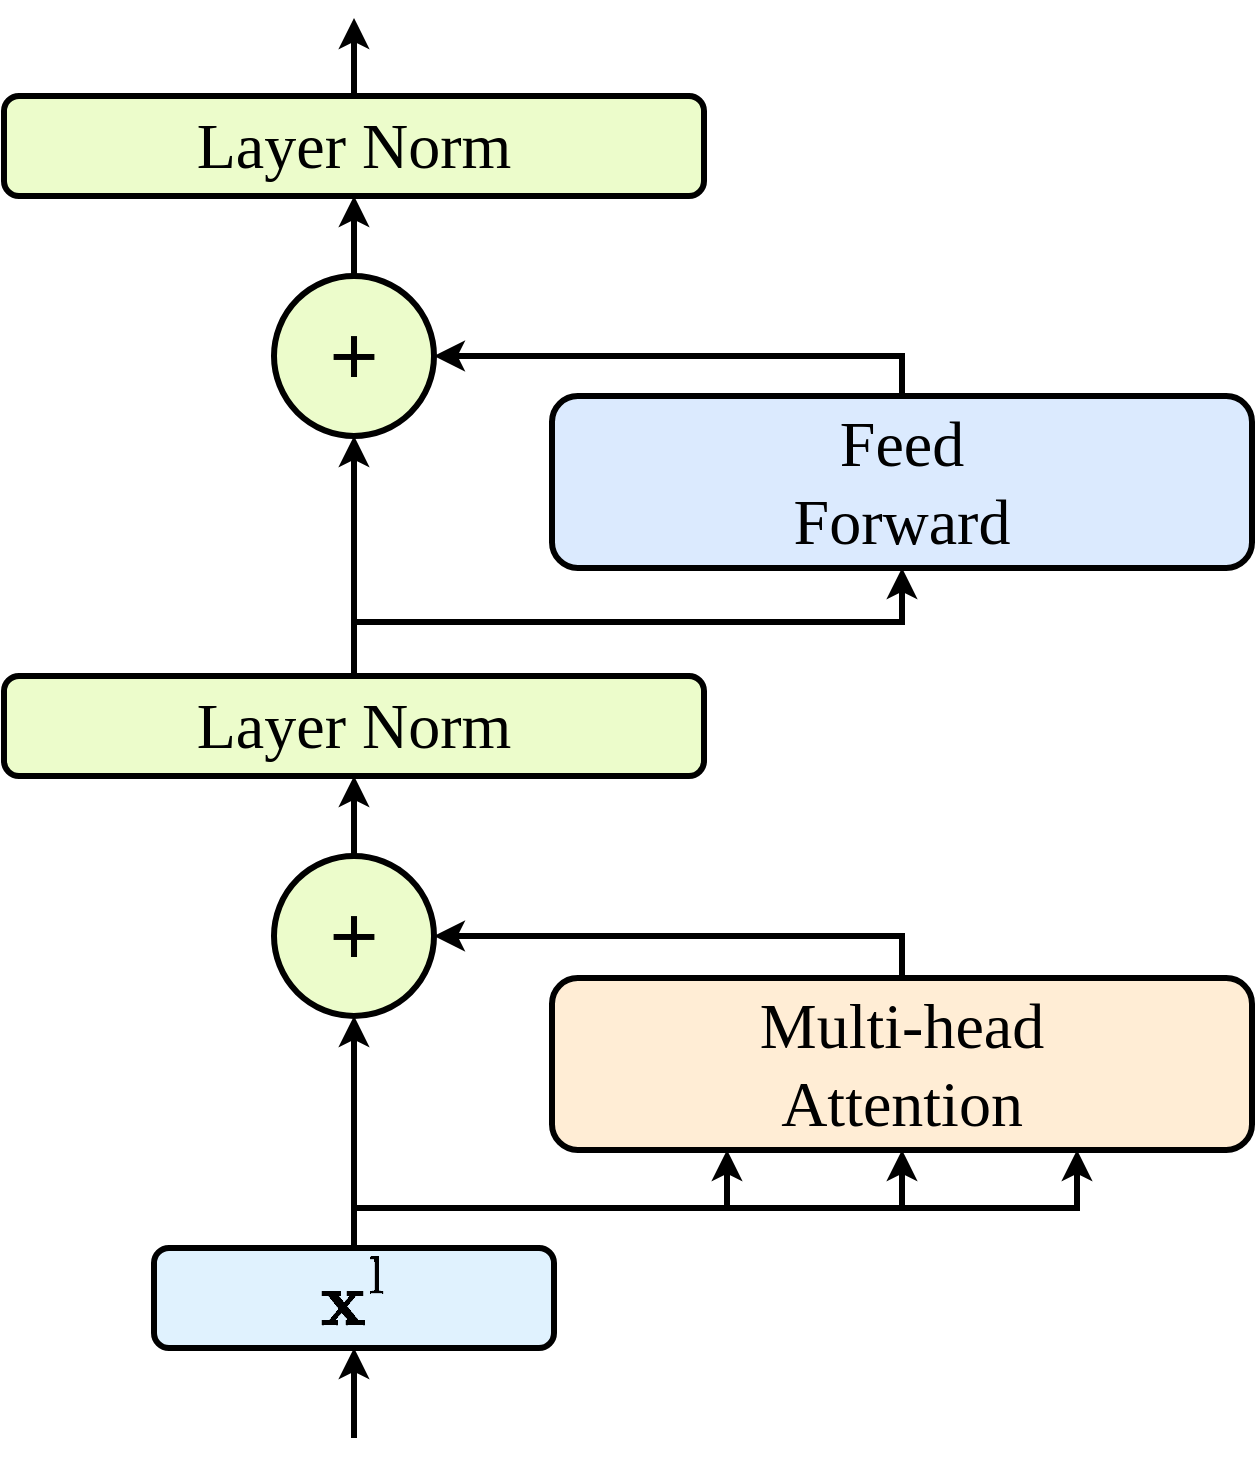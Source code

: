 <mxfile version="21.2.8" type="device">
  <diagram name="Page-1" id="7wAwsUHvS3ezFmTmshoR">
    <mxGraphModel dx="1140" dy="743" grid="1" gridSize="10" guides="1" tooltips="1" connect="1" arrows="1" fold="1" page="1" pageScale="1" pageWidth="730" pageHeight="730" math="1" shadow="0">
      <root>
        <mxCell id="0" />
        <mxCell id="1" parent="0" />
        <mxCell id="I-xw21H332mC9JsBjaV8-10" style="edgeStyle=orthogonalEdgeStyle;rounded=0;orthogonalLoop=1;jettySize=auto;html=1;exitX=0.5;exitY=1;exitDx=0;exitDy=0;startArrow=classic;startFill=1;endArrow=none;endFill=0;strokeWidth=3;" parent="1" source="I-xw21H332mC9JsBjaV8-5" edge="1">
          <mxGeometry relative="1" as="geometry">
            <mxPoint x="228" y="720" as="targetPoint" />
            <mxPoint x="184" y="611" as="sourcePoint" />
            <Array as="points">
              <mxPoint x="228" y="720" />
            </Array>
          </mxGeometry>
        </mxCell>
        <mxCell id="I-xw21H332mC9JsBjaV8-5" value="$$\mathbf{x}^{\text{l}}$$" style="rounded=1;whiteSpace=wrap;html=1;strokeWidth=3;fillColor=#e0f2fe;fontSize=32;" parent="1" vertex="1">
          <mxGeometry x="128" y="625" width="200" height="50" as="geometry" />
        </mxCell>
        <mxCell id="I-xw21H332mC9JsBjaV8-8" value="" style="edgeStyle=orthogonalEdgeStyle;rounded=0;orthogonalLoop=1;jettySize=auto;html=1;exitX=0.5;exitY=0;exitDx=0;exitDy=0;entryX=0.5;entryY=1;entryDx=0;entryDy=0;strokeWidth=3;fontSize=32;labelBackgroundColor=default;spacing=-7;" parent="1" source="I-xw21H332mC9JsBjaV8-5" target="I-xw21H332mC9JsBjaV8-7" edge="1">
          <mxGeometry x="-0.002" relative="1" as="geometry">
            <mxPoint as="offset" />
            <Array as="points">
              <mxPoint x="228" y="605" />
              <mxPoint x="502" y="605" />
            </Array>
          </mxGeometry>
        </mxCell>
        <mxCell id="0mcqwT4ySGAk8G1d19O_-2" value="" style="edgeStyle=orthogonalEdgeStyle;rounded=0;orthogonalLoop=1;jettySize=auto;html=1;exitX=0.5;exitY=0;exitDx=0;exitDy=0;entryX=0.25;entryY=1;entryDx=0;entryDy=0;strokeWidth=3;fontSize=32;labelBackgroundColor=default;spacing=-7;" parent="1" source="I-xw21H332mC9JsBjaV8-5" target="I-xw21H332mC9JsBjaV8-7" edge="1">
          <mxGeometry x="-0.002" relative="1" as="geometry">
            <mxPoint as="offset" />
            <mxPoint x="192" y="619" as="sourcePoint" />
            <mxPoint x="549" y="551" as="targetPoint" />
            <Array as="points">
              <mxPoint x="228" y="605" />
              <mxPoint x="415" y="605" />
            </Array>
          </mxGeometry>
        </mxCell>
        <mxCell id="0mcqwT4ySGAk8G1d19O_-3" value="" style="edgeStyle=orthogonalEdgeStyle;rounded=0;orthogonalLoop=1;jettySize=auto;html=1;exitX=0.5;exitY=0;exitDx=0;exitDy=0;entryX=0.75;entryY=1;entryDx=0;entryDy=0;strokeWidth=3;fontSize=32;labelBackgroundColor=default;spacing=-7;" parent="1" source="I-xw21H332mC9JsBjaV8-5" target="I-xw21H332mC9JsBjaV8-7" edge="1">
          <mxGeometry x="-0.002" relative="1" as="geometry">
            <mxPoint as="offset" />
            <mxPoint x="192" y="619" as="sourcePoint" />
            <mxPoint x="462" y="551" as="targetPoint" />
            <Array as="points">
              <mxPoint x="228" y="605" />
              <mxPoint x="590" y="605" />
            </Array>
          </mxGeometry>
        </mxCell>
        <mxCell id="0mcqwT4ySGAk8G1d19O_-16" value="+" style="ellipse;whiteSpace=wrap;html=1;aspect=fixed;fontSize=42;fillColor=#ECFCCB;strokeWidth=3;fontStyle=0" parent="1" vertex="1">
          <mxGeometry x="188" y="429" width="80" height="80" as="geometry" />
        </mxCell>
        <mxCell id="0mcqwT4ySGAk8G1d19O_-18" style="edgeStyle=orthogonalEdgeStyle;rounded=0;orthogonalLoop=1;jettySize=auto;html=1;exitX=0.5;exitY=0;exitDx=0;exitDy=0;entryX=0.5;entryY=1;entryDx=0;entryDy=0;strokeWidth=3;" parent="1" source="I-xw21H332mC9JsBjaV8-5" target="0mcqwT4ySGAk8G1d19O_-16" edge="1">
          <mxGeometry relative="1" as="geometry" />
        </mxCell>
        <mxCell id="0mcqwT4ySGAk8G1d19O_-20" value="+" style="ellipse;whiteSpace=wrap;html=1;aspect=fixed;fontSize=42;fillColor=#ECFCCB;strokeWidth=3;" parent="1" vertex="1">
          <mxGeometry x="188" y="139" width="80" height="80" as="geometry" />
        </mxCell>
        <mxCell id="U5t_vyJuPKw27BeW5wUO-1" style="edgeStyle=orthogonalEdgeStyle;rounded=0;orthogonalLoop=1;jettySize=auto;html=1;exitX=0.5;exitY=0;exitDx=0;exitDy=0;strokeWidth=3;" edge="1" parent="1" source="I-xw21H332mC9JsBjaV8-7" target="0mcqwT4ySGAk8G1d19O_-16">
          <mxGeometry relative="1" as="geometry" />
        </mxCell>
        <mxCell id="I-xw21H332mC9JsBjaV8-7" value="&lt;font&gt;Multi-head&lt;br&gt;Attention&lt;br&gt;&lt;/font&gt;" style="rounded=1;whiteSpace=wrap;html=1;strokeWidth=3;fillColor=#ffedd5;fontSize=32;fontFamily=Tahoma;" parent="1" vertex="1">
          <mxGeometry x="327" y="490" width="350" height="86" as="geometry" />
        </mxCell>
        <mxCell id="U5t_vyJuPKw27BeW5wUO-7" style="edgeStyle=orthogonalEdgeStyle;rounded=0;orthogonalLoop=1;jettySize=auto;html=1;exitX=0.5;exitY=0;exitDx=0;exitDy=0;entryX=0.5;entryY=1;entryDx=0;entryDy=0;strokeWidth=3;" edge="1" parent="1" source="I-xw21H332mC9JsBjaV8-11" target="0mcqwT4ySGAk8G1d19O_-20">
          <mxGeometry relative="1" as="geometry" />
        </mxCell>
        <mxCell id="I-xw21H332mC9JsBjaV8-11" value="&lt;font&gt;Layer Norm&lt;/font&gt;" style="rounded=1;whiteSpace=wrap;html=1;strokeWidth=3;fillColor=#ecfccb;fontSize=32;fontFamily=Tahoma;" parent="1" vertex="1">
          <mxGeometry x="53" y="339" width="350" height="50" as="geometry" />
        </mxCell>
        <mxCell id="U5t_vyJuPKw27BeW5wUO-2" style="edgeStyle=orthogonalEdgeStyle;rounded=0;orthogonalLoop=1;jettySize=auto;html=1;exitX=0.5;exitY=0;exitDx=0;exitDy=0;entryX=0.5;entryY=1;entryDx=0;entryDy=0;strokeWidth=3;" edge="1" parent="1" source="0mcqwT4ySGAk8G1d19O_-16" target="I-xw21H332mC9JsBjaV8-11">
          <mxGeometry relative="1" as="geometry" />
        </mxCell>
        <mxCell id="0mcqwT4ySGAk8G1d19O_-7" value="&lt;font&gt;Feed&lt;br&gt;Forward&lt;br&gt;&lt;/font&gt;" style="rounded=1;whiteSpace=wrap;html=1;strokeWidth=3;fillColor=#dbeafe;fontSize=32;fontFamily=Tahoma;" parent="1" vertex="1">
          <mxGeometry x="327" y="199" width="350" height="86" as="geometry" />
        </mxCell>
        <mxCell id="U5t_vyJuPKw27BeW5wUO-3" style="edgeStyle=orthogonalEdgeStyle;rounded=0;orthogonalLoop=1;jettySize=auto;html=1;exitX=0.5;exitY=0;exitDx=0;exitDy=0;entryX=0.5;entryY=1;entryDx=0;entryDy=0;strokeWidth=3;" edge="1" parent="1" source="I-xw21H332mC9JsBjaV8-11" target="0mcqwT4ySGAk8G1d19O_-7">
          <mxGeometry relative="1" as="geometry" />
        </mxCell>
        <mxCell id="0mcqwT4ySGAk8G1d19O_-10" style="edgeStyle=orthogonalEdgeStyle;rounded=0;orthogonalLoop=1;jettySize=auto;html=1;exitX=0.5;exitY=0;exitDx=0;exitDy=0;entryX=1;entryY=0.5;entryDx=0;entryDy=0;strokeWidth=3;" parent="1" source="0mcqwT4ySGAk8G1d19O_-7" target="0mcqwT4ySGAk8G1d19O_-20" edge="1">
          <mxGeometry relative="1" as="geometry">
            <mxPoint x="502" y="170.0" as="targetPoint" />
          </mxGeometry>
        </mxCell>
        <mxCell id="U5t_vyJuPKw27BeW5wUO-6" style="edgeStyle=orthogonalEdgeStyle;rounded=0;orthogonalLoop=1;jettySize=auto;html=1;exitX=0.5;exitY=0;exitDx=0;exitDy=0;strokeWidth=3;" edge="1" parent="1" source="U5t_vyJuPKw27BeW5wUO-4">
          <mxGeometry relative="1" as="geometry">
            <mxPoint x="228" y="10" as="targetPoint" />
          </mxGeometry>
        </mxCell>
        <mxCell id="U5t_vyJuPKw27BeW5wUO-4" value="&lt;font&gt;Layer Norm&lt;/font&gt;" style="rounded=1;whiteSpace=wrap;html=1;strokeWidth=3;fillColor=#ecfccb;fontSize=32;fontFamily=Tahoma;" vertex="1" parent="1">
          <mxGeometry x="53" y="49" width="350" height="50" as="geometry" />
        </mxCell>
        <mxCell id="U5t_vyJuPKw27BeW5wUO-5" style="edgeStyle=orthogonalEdgeStyle;rounded=0;orthogonalLoop=1;jettySize=auto;html=1;exitX=0.5;exitY=0;exitDx=0;exitDy=0;entryX=0.5;entryY=1;entryDx=0;entryDy=0;strokeWidth=3;" edge="1" parent="1" source="0mcqwT4ySGAk8G1d19O_-20" target="U5t_vyJuPKw27BeW5wUO-4">
          <mxGeometry relative="1" as="geometry" />
        </mxCell>
      </root>
    </mxGraphModel>
  </diagram>
</mxfile>
